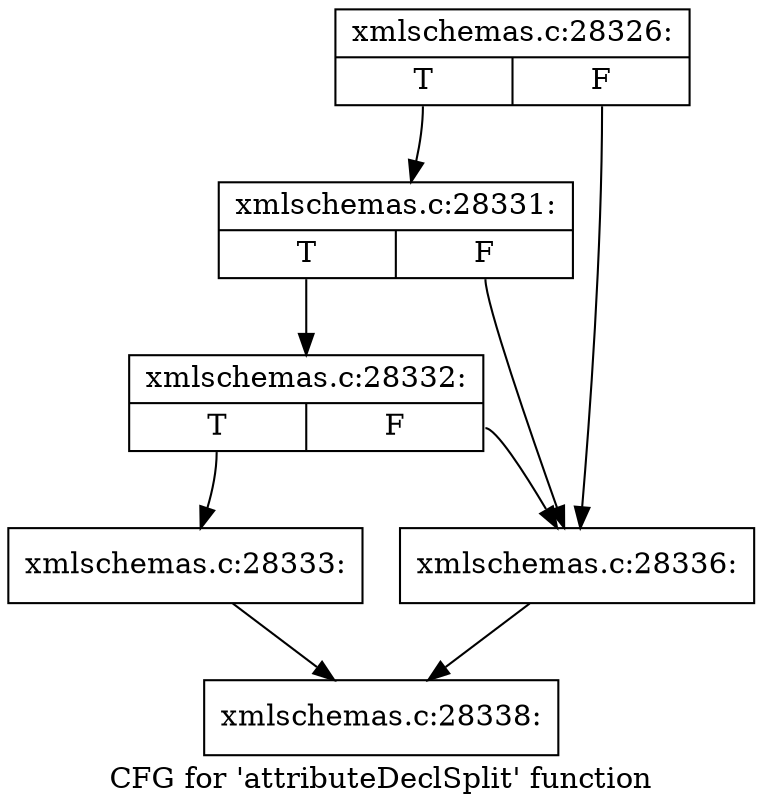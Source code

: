 digraph "CFG for 'attributeDeclSplit' function" {
	label="CFG for 'attributeDeclSplit' function";

	Node0x56baa10 [shape=record,label="{xmlschemas.c:28326:|{<s0>T|<s1>F}}"];
	Node0x56baa10:s0 -> Node0x56bebd0;
	Node0x56baa10:s1 -> Node0x56beb00;
	Node0x56bebd0 [shape=record,label="{xmlschemas.c:28331:|{<s0>T|<s1>F}}"];
	Node0x56bebd0:s0 -> Node0x56beb50;
	Node0x56bebd0:s1 -> Node0x56beb00;
	Node0x56beb50 [shape=record,label="{xmlschemas.c:28332:|{<s0>T|<s1>F}}"];
	Node0x56beb50:s0 -> Node0x56bea60;
	Node0x56beb50:s1 -> Node0x56beb00;
	Node0x56bea60 [shape=record,label="{xmlschemas.c:28333:}"];
	Node0x56bea60 -> Node0x56beab0;
	Node0x56beb00 [shape=record,label="{xmlschemas.c:28336:}"];
	Node0x56beb00 -> Node0x56beab0;
	Node0x56beab0 [shape=record,label="{xmlschemas.c:28338:}"];
}
